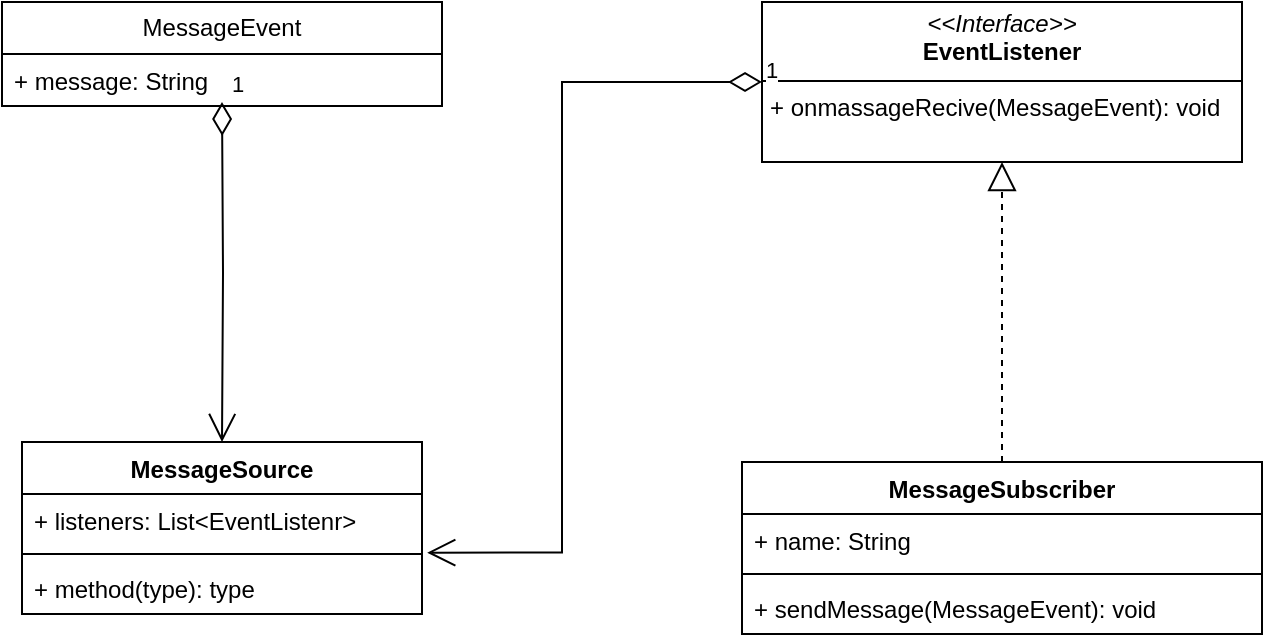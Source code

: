 <mxfile version="26.1.3">
  <diagram name="第 1 页" id="FhZ0OtjWoP_U8qBLXzXZ">
    <mxGraphModel dx="946" dy="669" grid="1" gridSize="10" guides="1" tooltips="1" connect="1" arrows="1" fold="1" page="1" pageScale="1" pageWidth="827" pageHeight="1169" math="0" shadow="0">
      <root>
        <mxCell id="0" />
        <mxCell id="1" parent="0" />
        <mxCell id="ziS0xtyJAW48Nl1vW03b-2" value="MessageEvent" style="swimlane;fontStyle=0;childLayout=stackLayout;horizontal=1;startSize=26;fillColor=none;horizontalStack=0;resizeParent=1;resizeParentMax=0;resizeLast=0;collapsible=1;marginBottom=0;whiteSpace=wrap;html=1;" vertex="1" parent="1">
          <mxGeometry x="90" y="450" width="220" height="52" as="geometry">
            <mxRectangle x="200" y="360" width="120" height="30" as="alternateBounds" />
          </mxGeometry>
        </mxCell>
        <mxCell id="ziS0xtyJAW48Nl1vW03b-3" value="+ message: String" style="text;strokeColor=none;fillColor=none;align=left;verticalAlign=top;spacingLeft=4;spacingRight=4;overflow=hidden;rotatable=0;points=[[0,0.5],[1,0.5]];portConstraint=eastwest;whiteSpace=wrap;html=1;" vertex="1" parent="ziS0xtyJAW48Nl1vW03b-2">
          <mxGeometry y="26" width="220" height="26" as="geometry" />
        </mxCell>
        <mxCell id="ziS0xtyJAW48Nl1vW03b-8" value="&lt;p style=&quot;margin:0px;margin-top:4px;text-align:center;&quot;&gt;&lt;i&gt;&amp;lt;&amp;lt;Interface&amp;gt;&amp;gt;&lt;/i&gt;&lt;br&gt;&lt;b&gt;EventListener&lt;/b&gt;&lt;/p&gt;&lt;hr size=&quot;1&quot; style=&quot;border-style:solid;&quot;&gt;&lt;p style=&quot;margin:0px;margin-left:4px;&quot;&gt;+ onmassageRecive(MessageEvent): void&lt;br&gt;&lt;/p&gt;" style="verticalAlign=top;align=left;overflow=fill;html=1;whiteSpace=wrap;" vertex="1" parent="1">
          <mxGeometry x="470" y="450" width="240" height="80" as="geometry" />
        </mxCell>
        <mxCell id="ziS0xtyJAW48Nl1vW03b-14" value="MessageSource" style="swimlane;fontStyle=1;align=center;verticalAlign=top;childLayout=stackLayout;horizontal=1;startSize=26;horizontalStack=0;resizeParent=1;resizeParentMax=0;resizeLast=0;collapsible=1;marginBottom=0;whiteSpace=wrap;html=1;" vertex="1" parent="1">
          <mxGeometry x="100" y="670" width="200" height="86" as="geometry" />
        </mxCell>
        <mxCell id="ziS0xtyJAW48Nl1vW03b-15" value="+ listeners: List&amp;lt;EventListenr&amp;gt;" style="text;strokeColor=none;fillColor=none;align=left;verticalAlign=top;spacingLeft=4;spacingRight=4;overflow=hidden;rotatable=0;points=[[0,0.5],[1,0.5]];portConstraint=eastwest;whiteSpace=wrap;html=1;" vertex="1" parent="ziS0xtyJAW48Nl1vW03b-14">
          <mxGeometry y="26" width="200" height="26" as="geometry" />
        </mxCell>
        <mxCell id="ziS0xtyJAW48Nl1vW03b-16" value="" style="line;strokeWidth=1;fillColor=none;align=left;verticalAlign=middle;spacingTop=-1;spacingLeft=3;spacingRight=3;rotatable=0;labelPosition=right;points=[];portConstraint=eastwest;strokeColor=inherit;" vertex="1" parent="ziS0xtyJAW48Nl1vW03b-14">
          <mxGeometry y="52" width="200" height="8" as="geometry" />
        </mxCell>
        <mxCell id="ziS0xtyJAW48Nl1vW03b-17" value="+ method(type): type" style="text;strokeColor=none;fillColor=none;align=left;verticalAlign=top;spacingLeft=4;spacingRight=4;overflow=hidden;rotatable=0;points=[[0,0.5],[1,0.5]];portConstraint=eastwest;whiteSpace=wrap;html=1;" vertex="1" parent="ziS0xtyJAW48Nl1vW03b-14">
          <mxGeometry y="60" width="200" height="26" as="geometry" />
        </mxCell>
        <mxCell id="ziS0xtyJAW48Nl1vW03b-18" value="MessageSubscriber" style="swimlane;fontStyle=1;align=center;verticalAlign=top;childLayout=stackLayout;horizontal=1;startSize=26;horizontalStack=0;resizeParent=1;resizeParentMax=0;resizeLast=0;collapsible=1;marginBottom=0;whiteSpace=wrap;html=1;" vertex="1" parent="1">
          <mxGeometry x="460" y="680" width="260" height="86" as="geometry" />
        </mxCell>
        <mxCell id="ziS0xtyJAW48Nl1vW03b-19" value="+ name: String" style="text;strokeColor=none;fillColor=none;align=left;verticalAlign=top;spacingLeft=4;spacingRight=4;overflow=hidden;rotatable=0;points=[[0,0.5],[1,0.5]];portConstraint=eastwest;whiteSpace=wrap;html=1;" vertex="1" parent="ziS0xtyJAW48Nl1vW03b-18">
          <mxGeometry y="26" width="260" height="26" as="geometry" />
        </mxCell>
        <mxCell id="ziS0xtyJAW48Nl1vW03b-20" value="" style="line;strokeWidth=1;fillColor=none;align=left;verticalAlign=middle;spacingTop=-1;spacingLeft=3;spacingRight=3;rotatable=0;labelPosition=right;points=[];portConstraint=eastwest;strokeColor=inherit;" vertex="1" parent="ziS0xtyJAW48Nl1vW03b-18">
          <mxGeometry y="52" width="260" height="8" as="geometry" />
        </mxCell>
        <mxCell id="ziS0xtyJAW48Nl1vW03b-21" value="+ sendMessage(MessageEvent): void" style="text;strokeColor=none;fillColor=none;align=left;verticalAlign=top;spacingLeft=4;spacingRight=4;overflow=hidden;rotatable=0;points=[[0,0.5],[1,0.5]];portConstraint=eastwest;whiteSpace=wrap;html=1;" vertex="1" parent="ziS0xtyJAW48Nl1vW03b-18">
          <mxGeometry y="60" width="260" height="26" as="geometry" />
        </mxCell>
        <mxCell id="ziS0xtyJAW48Nl1vW03b-28" value="" style="endArrow=block;dashed=1;endFill=0;endSize=12;html=1;rounded=0;exitX=0.5;exitY=0;exitDx=0;exitDy=0;" edge="1" parent="1" source="ziS0xtyJAW48Nl1vW03b-18">
          <mxGeometry width="160" relative="1" as="geometry">
            <mxPoint x="630" y="640" as="sourcePoint" />
            <mxPoint x="590" y="530" as="targetPoint" />
          </mxGeometry>
        </mxCell>
        <mxCell id="ziS0xtyJAW48Nl1vW03b-29" value="1" style="endArrow=open;html=1;endSize=12;startArrow=diamondThin;startSize=14;startFill=0;edgeStyle=orthogonalEdgeStyle;align=left;verticalAlign=bottom;rounded=0;exitX=0;exitY=0.5;exitDx=0;exitDy=0;entryX=1.013;entryY=1.128;entryDx=0;entryDy=0;entryPerimeter=0;" edge="1" parent="1" source="ziS0xtyJAW48Nl1vW03b-8" target="ziS0xtyJAW48Nl1vW03b-15">
          <mxGeometry x="-1" y="3" relative="1" as="geometry">
            <mxPoint x="330" y="650" as="sourcePoint" />
            <mxPoint x="490" y="650" as="targetPoint" />
            <Array as="points">
              <mxPoint x="370" y="490" />
              <mxPoint x="370" y="725" />
            </Array>
          </mxGeometry>
        </mxCell>
        <mxCell id="ziS0xtyJAW48Nl1vW03b-31" value="1" style="endArrow=open;html=1;endSize=12;startArrow=diamondThin;startSize=14;startFill=0;edgeStyle=orthogonalEdgeStyle;align=left;verticalAlign=bottom;rounded=0;entryX=0.5;entryY=0;entryDx=0;entryDy=0;" edge="1" parent="1" target="ziS0xtyJAW48Nl1vW03b-14">
          <mxGeometry x="-1" y="3" relative="1" as="geometry">
            <mxPoint x="200" y="500" as="sourcePoint" />
            <mxPoint x="490" y="650" as="targetPoint" />
          </mxGeometry>
        </mxCell>
      </root>
    </mxGraphModel>
  </diagram>
</mxfile>

